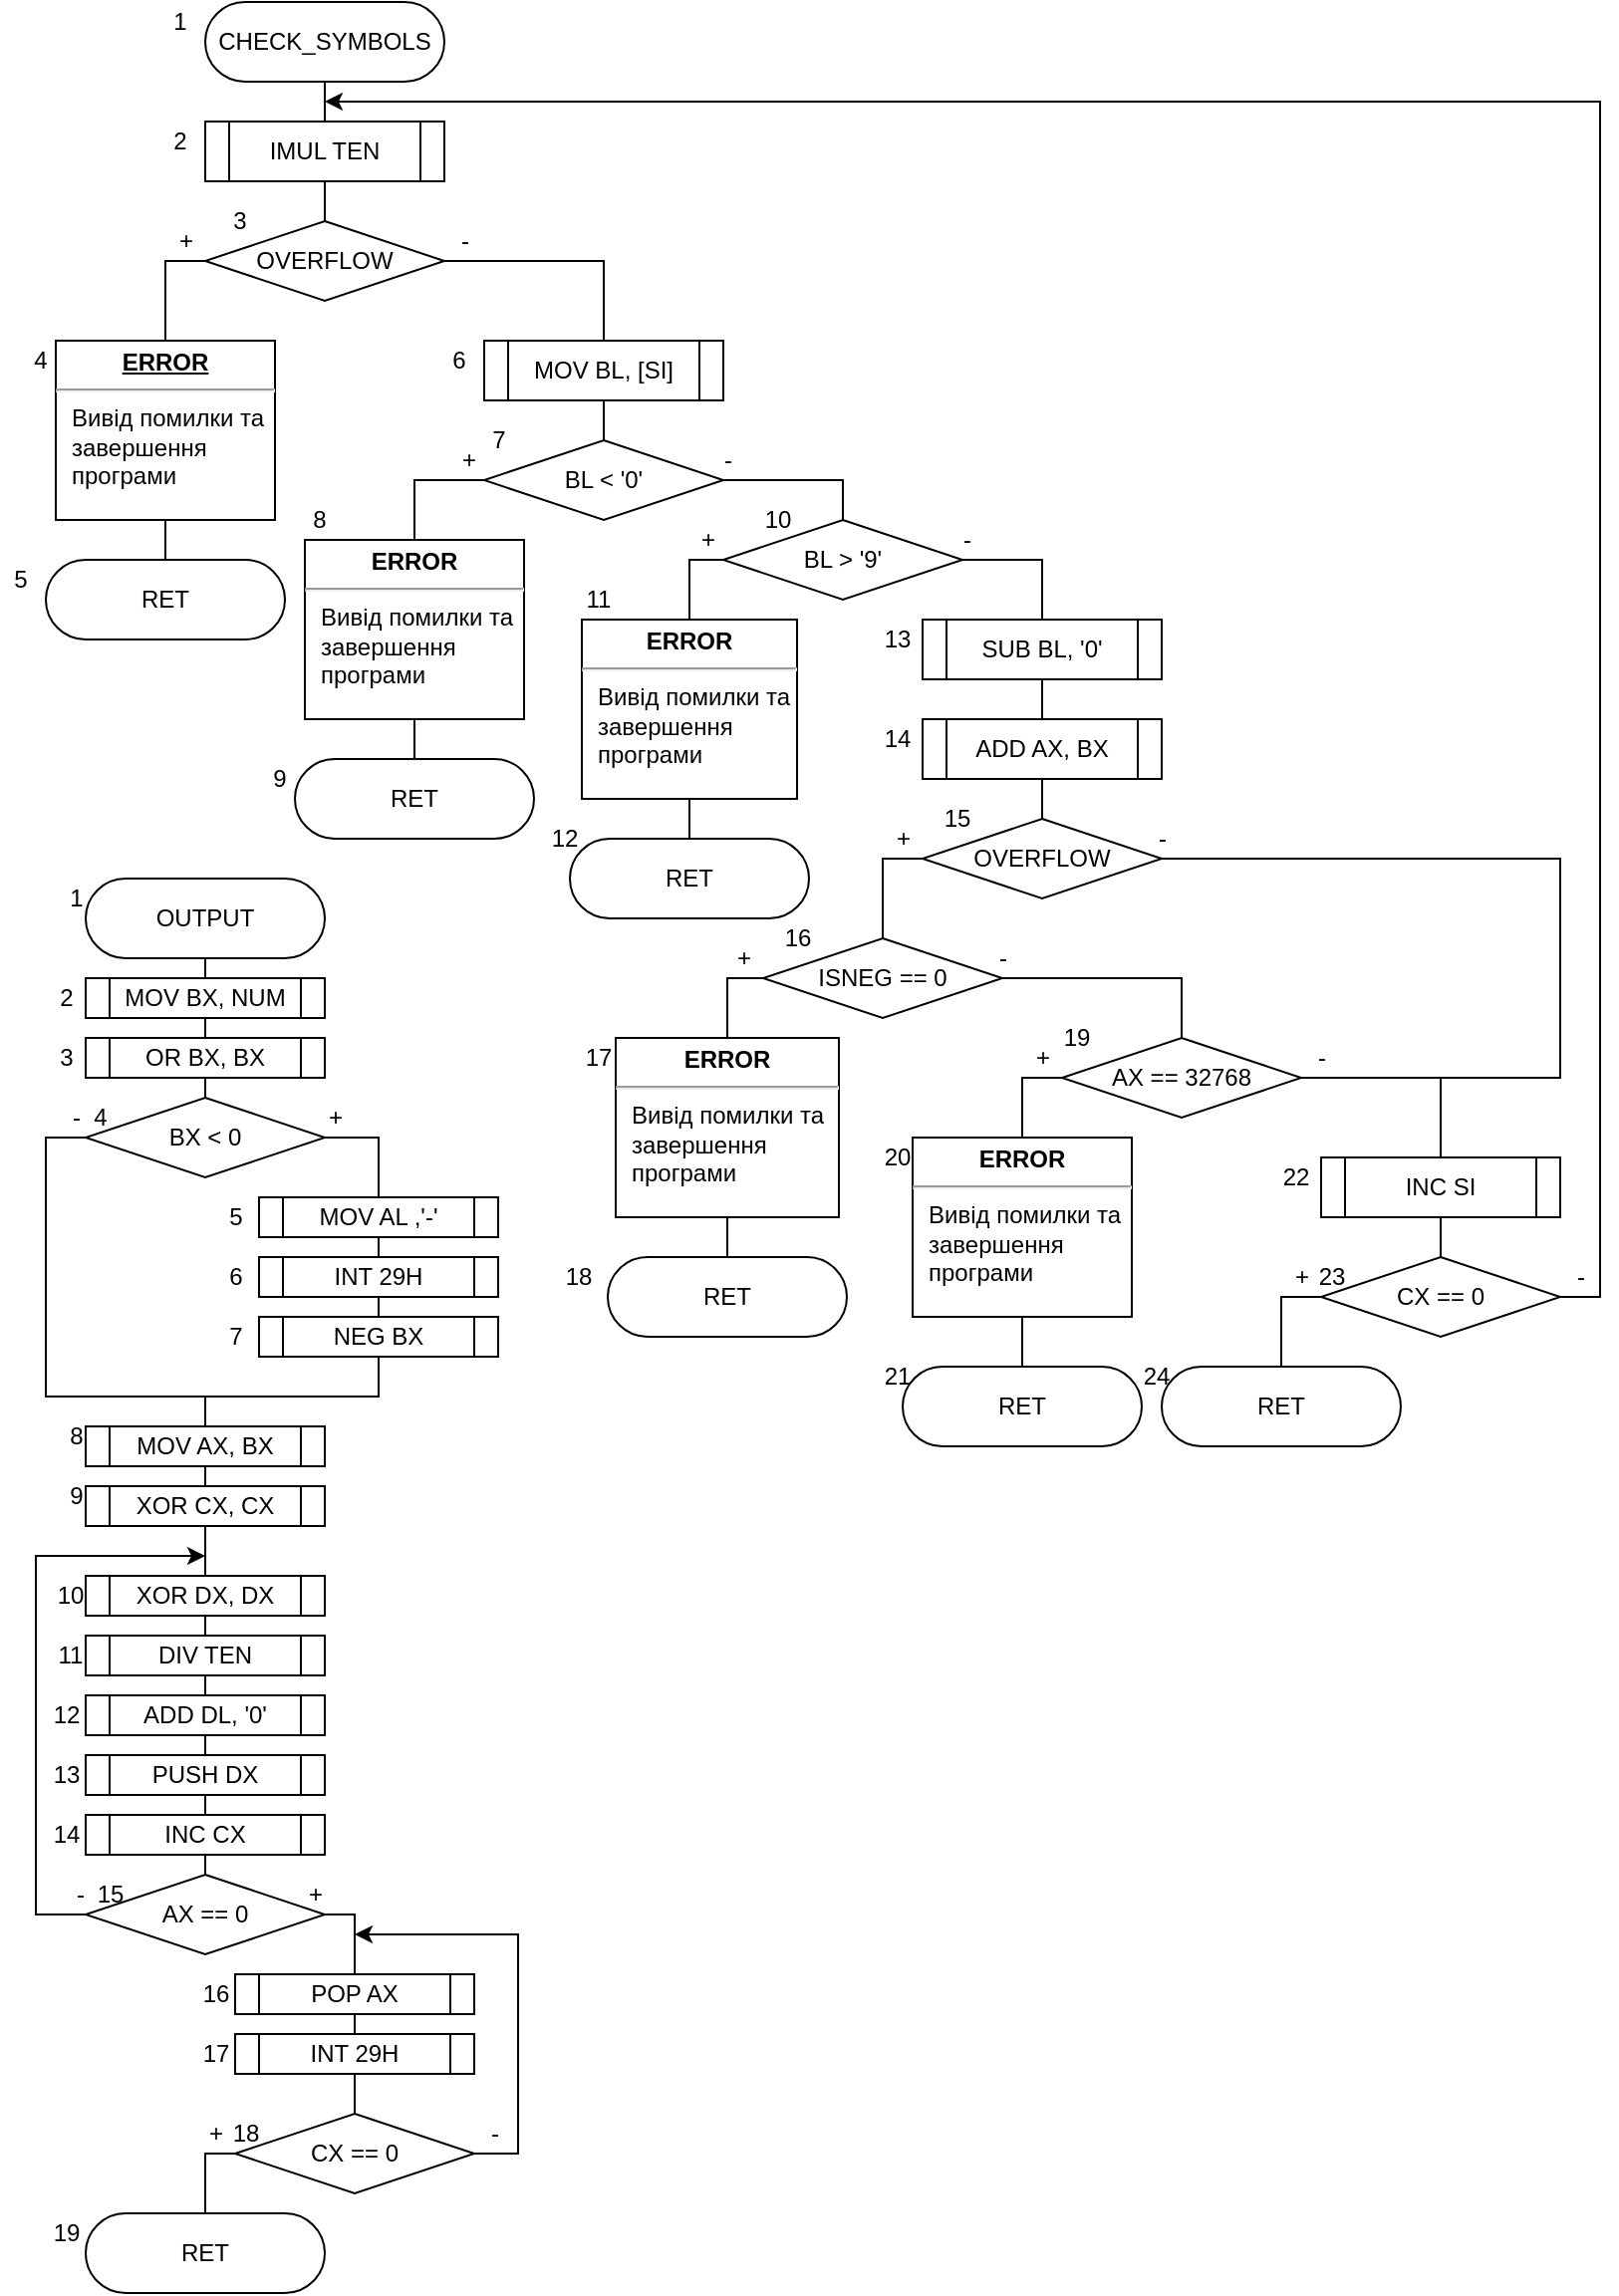 <mxfile version="16.1.2" type="device"><diagram id="68heUi0z1V77YzQn_o56" name="Страница 1"><mxGraphModel dx="1483" dy="927" grid="1" gridSize="10" guides="1" tooltips="1" connect="1" arrows="1" fold="1" page="1" pageScale="1" pageWidth="827" pageHeight="1169" math="0" shadow="0"><root><mxCell id="0"/><mxCell id="1" parent="0"/><mxCell id="bSEj1anS9FOuN95uO_6M-1" style="edgeStyle=orthogonalEdgeStyle;rounded=0;orthogonalLoop=1;jettySize=auto;html=1;entryX=0.5;entryY=0;entryDx=0;entryDy=0;endArrow=none;endFill=0;" edge="1" parent="1" source="bSEj1anS9FOuN95uO_6M-2" target="bSEj1anS9FOuN95uO_6M-5"><mxGeometry relative="1" as="geometry"/></mxCell><mxCell id="bSEj1anS9FOuN95uO_6M-2" value="CHECK_SYMBOLS" style="rounded=1;whiteSpace=wrap;html=1;arcSize=50;" vertex="1" parent="1"><mxGeometry x="115" y="10" width="120" height="40" as="geometry"/></mxCell><mxCell id="bSEj1anS9FOuN95uO_6M-3" value="RET" style="rounded=1;whiteSpace=wrap;html=1;arcSize=50;" vertex="1" parent="1"><mxGeometry x="35" y="290" width="120" height="40" as="geometry"/></mxCell><mxCell id="bSEj1anS9FOuN95uO_6M-4" style="edgeStyle=orthogonalEdgeStyle;rounded=0;orthogonalLoop=1;jettySize=auto;html=1;exitX=0.5;exitY=1;exitDx=0;exitDy=0;entryX=0.5;entryY=0;entryDx=0;entryDy=0;endArrow=none;endFill=0;" edge="1" parent="1" source="bSEj1anS9FOuN95uO_6M-5" target="bSEj1anS9FOuN95uO_6M-9"><mxGeometry relative="1" as="geometry"/></mxCell><mxCell id="bSEj1anS9FOuN95uO_6M-5" value="IMUL TEN" style="shape=process;whiteSpace=wrap;html=1;backgroundOutline=1;" vertex="1" parent="1"><mxGeometry x="115" y="70" width="120" height="30" as="geometry"/></mxCell><mxCell id="bSEj1anS9FOuN95uO_6M-6" style="edgeStyle=orthogonalEdgeStyle;rounded=0;orthogonalLoop=1;jettySize=auto;html=1;exitX=0.5;exitY=1;exitDx=0;exitDy=0;entryX=0.5;entryY=0;entryDx=0;entryDy=0;endArrow=none;endFill=0;" edge="1" parent="1" source="bSEj1anS9FOuN95uO_6M-7" target="bSEj1anS9FOuN95uO_6M-16"><mxGeometry relative="1" as="geometry"/></mxCell><mxCell id="bSEj1anS9FOuN95uO_6M-7" value="MOV BL, [SI]" style="shape=process;whiteSpace=wrap;html=1;backgroundOutline=1;" vertex="1" parent="1"><mxGeometry x="255" y="180" width="120" height="30" as="geometry"/></mxCell><mxCell id="bSEj1anS9FOuN95uO_6M-8" style="edgeStyle=orthogonalEdgeStyle;rounded=0;orthogonalLoop=1;jettySize=auto;html=1;exitX=1;exitY=0.5;exitDx=0;exitDy=0;entryX=0.5;entryY=0;entryDx=0;entryDy=0;endArrow=none;endFill=0;" edge="1" parent="1" source="bSEj1anS9FOuN95uO_6M-9" target="bSEj1anS9FOuN95uO_6M-7"><mxGeometry relative="1" as="geometry"/></mxCell><mxCell id="bSEj1anS9FOuN95uO_6M-9" value="OVERFLOW" style="rhombus;whiteSpace=wrap;html=1;" vertex="1" parent="1"><mxGeometry x="115" y="120" width="120" height="40" as="geometry"/></mxCell><mxCell id="bSEj1anS9FOuN95uO_6M-10" style="edgeStyle=orthogonalEdgeStyle;rounded=0;orthogonalLoop=1;jettySize=auto;html=1;exitX=0.5;exitY=1;exitDx=0;exitDy=0;entryX=0.5;entryY=0;entryDx=0;entryDy=0;endArrow=none;endFill=0;" edge="1" parent="1" source="bSEj1anS9FOuN95uO_6M-14" target="bSEj1anS9FOuN95uO_6M-3"><mxGeometry relative="1" as="geometry"/></mxCell><mxCell id="bSEj1anS9FOuN95uO_6M-11" value="-" style="text;html=1;align=center;verticalAlign=middle;resizable=0;points=[];autosize=1;strokeColor=none;fillColor=none;" vertex="1" parent="1"><mxGeometry x="235" y="120" width="20" height="20" as="geometry"/></mxCell><mxCell id="bSEj1anS9FOuN95uO_6M-12" value="+" style="text;html=1;align=center;verticalAlign=middle;resizable=0;points=[];autosize=1;strokeColor=none;fillColor=none;" vertex="1" parent="1"><mxGeometry x="95" y="120" width="20" height="20" as="geometry"/></mxCell><mxCell id="bSEj1anS9FOuN95uO_6M-13" style="edgeStyle=orthogonalEdgeStyle;rounded=0;orthogonalLoop=1;jettySize=auto;html=1;exitX=0.5;exitY=0;exitDx=0;exitDy=0;entryX=0;entryY=0.5;entryDx=0;entryDy=0;endArrow=none;endFill=0;" edge="1" parent="1" source="bSEj1anS9FOuN95uO_6M-14" target="bSEj1anS9FOuN95uO_6M-9"><mxGeometry relative="1" as="geometry"/></mxCell><mxCell id="bSEj1anS9FOuN95uO_6M-14" value="&lt;p style=&quot;margin: 0px ; margin-top: 4px ; text-align: center ; text-decoration: underline&quot;&gt;&lt;b&gt;ERROR&lt;/b&gt;&lt;/p&gt;&lt;hr&gt;&lt;p style=&quot;margin: 0px ; margin-left: 8px&quot;&gt;Вивід помилки&lt;span&gt;&amp;nbsp;та&amp;nbsp;&lt;/span&gt;&lt;/p&gt;&lt;p style=&quot;margin: 0px ; margin-left: 8px&quot;&gt;завершення&amp;nbsp;&lt;/p&gt;&lt;p style=&quot;margin: 0px ; margin-left: 8px&quot;&gt;програми&lt;/p&gt;" style="verticalAlign=top;align=left;overflow=fill;fontSize=12;fontFamily=Helvetica;html=1;" vertex="1" parent="1"><mxGeometry x="40" y="180" width="110" height="90" as="geometry"/></mxCell><mxCell id="bSEj1anS9FOuN95uO_6M-15" style="edgeStyle=orthogonalEdgeStyle;rounded=0;orthogonalLoop=1;jettySize=auto;html=1;exitX=0;exitY=0.5;exitDx=0;exitDy=0;entryX=0.5;entryY=0;entryDx=0;entryDy=0;endArrow=none;endFill=0;" edge="1" parent="1" source="bSEj1anS9FOuN95uO_6M-16" target="bSEj1anS9FOuN95uO_6M-19"><mxGeometry relative="1" as="geometry"/></mxCell><mxCell id="bSEj1anS9FOuN95uO_6M-16" value="BL &amp;lt; '0'" style="rhombus;whiteSpace=wrap;html=1;" vertex="1" parent="1"><mxGeometry x="255" y="230" width="120" height="40" as="geometry"/></mxCell><mxCell id="bSEj1anS9FOuN95uO_6M-17" style="edgeStyle=orthogonalEdgeStyle;rounded=0;orthogonalLoop=1;jettySize=auto;html=1;exitX=0.5;exitY=0;exitDx=0;exitDy=0;entryX=0.5;entryY=1;entryDx=0;entryDy=0;endArrow=none;endFill=0;" edge="1" parent="1" source="bSEj1anS9FOuN95uO_6M-18" target="bSEj1anS9FOuN95uO_6M-19"><mxGeometry relative="1" as="geometry"/></mxCell><mxCell id="bSEj1anS9FOuN95uO_6M-18" value="RET" style="rounded=1;whiteSpace=wrap;html=1;arcSize=50;" vertex="1" parent="1"><mxGeometry x="160" y="390" width="120" height="40" as="geometry"/></mxCell><mxCell id="bSEj1anS9FOuN95uO_6M-19" value="&lt;p style=&quot;margin: 4px 0px 0px ; text-align: center&quot;&gt;&lt;b&gt;ERROR&lt;/b&gt;&lt;/p&gt;&lt;hr&gt;&lt;p style=&quot;margin: 0px 0px 0px 8px&quot;&gt;Вивід помилки&amp;nbsp;та&amp;nbsp;&lt;/p&gt;&lt;p style=&quot;margin: 0px 0px 0px 8px&quot;&gt;завершення&amp;nbsp;&lt;/p&gt;&lt;p style=&quot;margin: 0px 0px 0px 8px&quot;&gt;програми&lt;/p&gt;" style="verticalAlign=top;align=left;overflow=fill;fontSize=12;fontFamily=Helvetica;html=1;" vertex="1" parent="1"><mxGeometry x="165" y="280" width="110" height="90" as="geometry"/></mxCell><mxCell id="bSEj1anS9FOuN95uO_6M-20" value="+" style="text;html=1;align=center;verticalAlign=middle;resizable=0;points=[];autosize=1;strokeColor=none;fillColor=none;" vertex="1" parent="1"><mxGeometry x="237" y="230" width="20" height="20" as="geometry"/></mxCell><mxCell id="bSEj1anS9FOuN95uO_6M-21" style="edgeStyle=orthogonalEdgeStyle;rounded=0;orthogonalLoop=1;jettySize=auto;html=1;exitX=0.5;exitY=0;exitDx=0;exitDy=0;entryX=1;entryY=0.5;entryDx=0;entryDy=0;endArrow=none;endFill=0;" edge="1" parent="1" source="bSEj1anS9FOuN95uO_6M-24" target="bSEj1anS9FOuN95uO_6M-16"><mxGeometry relative="1" as="geometry"><Array as="points"><mxPoint x="435" y="250"/></Array></mxGeometry></mxCell><mxCell id="bSEj1anS9FOuN95uO_6M-22" style="edgeStyle=orthogonalEdgeStyle;rounded=0;orthogonalLoop=1;jettySize=auto;html=1;exitX=0;exitY=0.5;exitDx=0;exitDy=0;entryX=0.5;entryY=0;entryDx=0;entryDy=0;endArrow=none;endFill=0;" edge="1" parent="1" source="bSEj1anS9FOuN95uO_6M-24" target="bSEj1anS9FOuN95uO_6M-26"><mxGeometry relative="1" as="geometry"/></mxCell><mxCell id="bSEj1anS9FOuN95uO_6M-23" style="edgeStyle=orthogonalEdgeStyle;rounded=0;orthogonalLoop=1;jettySize=auto;html=1;exitX=1;exitY=0.5;exitDx=0;exitDy=0;entryX=0.5;entryY=0;entryDx=0;entryDy=0;endArrow=none;endFill=0;" edge="1" parent="1" source="bSEj1anS9FOuN95uO_6M-24" target="bSEj1anS9FOuN95uO_6M-31"><mxGeometry relative="1" as="geometry"/></mxCell><mxCell id="bSEj1anS9FOuN95uO_6M-24" value="BL &amp;gt; '9'" style="rhombus;whiteSpace=wrap;html=1;" vertex="1" parent="1"><mxGeometry x="375" y="270" width="120" height="40" as="geometry"/></mxCell><mxCell id="bSEj1anS9FOuN95uO_6M-25" style="edgeStyle=orthogonalEdgeStyle;rounded=0;orthogonalLoop=1;jettySize=auto;html=1;exitX=0.5;exitY=1;exitDx=0;exitDy=0;entryX=0.5;entryY=0;entryDx=0;entryDy=0;endArrow=none;endFill=0;" edge="1" parent="1" source="bSEj1anS9FOuN95uO_6M-26" target="bSEj1anS9FOuN95uO_6M-27"><mxGeometry relative="1" as="geometry"/></mxCell><mxCell id="bSEj1anS9FOuN95uO_6M-26" value="&lt;p style=&quot;margin: 4px 0px 0px ; text-align: center&quot;&gt;&lt;b&gt;ERROR&lt;/b&gt;&lt;/p&gt;&lt;hr&gt;&lt;p style=&quot;margin: 0px 0px 0px 8px&quot;&gt;Вивід помилки&amp;nbsp;та&amp;nbsp;&lt;/p&gt;&lt;p style=&quot;margin: 0px 0px 0px 8px&quot;&gt;завершення&amp;nbsp;&lt;/p&gt;&lt;p style=&quot;margin: 0px 0px 0px 8px&quot;&gt;програми&lt;/p&gt;" style="verticalAlign=top;align=left;overflow=fill;fontSize=12;fontFamily=Helvetica;html=1;" vertex="1" parent="1"><mxGeometry x="304" y="320" width="108" height="90" as="geometry"/></mxCell><mxCell id="bSEj1anS9FOuN95uO_6M-27" value="RET" style="rounded=1;whiteSpace=wrap;html=1;arcSize=50;" vertex="1" parent="1"><mxGeometry x="298" y="430" width="120" height="40" as="geometry"/></mxCell><mxCell id="bSEj1anS9FOuN95uO_6M-28" value="-" style="text;html=1;align=center;verticalAlign=middle;resizable=0;points=[];autosize=1;strokeColor=none;fillColor=none;" vertex="1" parent="1"><mxGeometry x="367" y="230" width="20" height="20" as="geometry"/></mxCell><mxCell id="bSEj1anS9FOuN95uO_6M-29" value="+" style="text;html=1;align=center;verticalAlign=middle;resizable=0;points=[];autosize=1;strokeColor=none;fillColor=none;" vertex="1" parent="1"><mxGeometry x="357" y="270" width="20" height="20" as="geometry"/></mxCell><mxCell id="bSEj1anS9FOuN95uO_6M-30" style="edgeStyle=orthogonalEdgeStyle;rounded=0;orthogonalLoop=1;jettySize=auto;html=1;exitX=0.5;exitY=1;exitDx=0;exitDy=0;entryX=0.5;entryY=0;entryDx=0;entryDy=0;endArrow=none;endFill=0;" edge="1" parent="1" source="bSEj1anS9FOuN95uO_6M-31" target="bSEj1anS9FOuN95uO_6M-34"><mxGeometry relative="1" as="geometry"/></mxCell><mxCell id="bSEj1anS9FOuN95uO_6M-31" value="SUB BL, '0'" style="shape=process;whiteSpace=wrap;html=1;backgroundOutline=1;" vertex="1" parent="1"><mxGeometry x="475" y="320" width="120" height="30" as="geometry"/></mxCell><mxCell id="bSEj1anS9FOuN95uO_6M-32" value="-" style="text;html=1;align=center;verticalAlign=middle;resizable=0;points=[];autosize=1;strokeColor=none;fillColor=none;" vertex="1" parent="1"><mxGeometry x="487" y="270" width="20" height="20" as="geometry"/></mxCell><mxCell id="bSEj1anS9FOuN95uO_6M-33" style="edgeStyle=orthogonalEdgeStyle;rounded=0;orthogonalLoop=1;jettySize=auto;html=1;exitX=0.5;exitY=1;exitDx=0;exitDy=0;entryX=0.5;entryY=0;entryDx=0;entryDy=0;endArrow=none;endFill=0;" edge="1" parent="1" source="bSEj1anS9FOuN95uO_6M-34" target="bSEj1anS9FOuN95uO_6M-37"><mxGeometry relative="1" as="geometry"/></mxCell><mxCell id="bSEj1anS9FOuN95uO_6M-34" value="ADD AX, BX" style="shape=process;whiteSpace=wrap;html=1;backgroundOutline=1;" vertex="1" parent="1"><mxGeometry x="475" y="370" width="120" height="30" as="geometry"/></mxCell><mxCell id="bSEj1anS9FOuN95uO_6M-35" style="edgeStyle=orthogonalEdgeStyle;rounded=0;orthogonalLoop=1;jettySize=auto;html=1;exitX=0;exitY=0.5;exitDx=0;exitDy=0;entryX=0.5;entryY=0;entryDx=0;entryDy=0;endArrow=none;endFill=0;" edge="1" parent="1" source="bSEj1anS9FOuN95uO_6M-37" target="bSEj1anS9FOuN95uO_6M-40"><mxGeometry relative="1" as="geometry"/></mxCell><mxCell id="bSEj1anS9FOuN95uO_6M-36" style="edgeStyle=orthogonalEdgeStyle;rounded=0;orthogonalLoop=1;jettySize=auto;html=1;exitX=1;exitY=0.5;exitDx=0;exitDy=0;entryX=1;entryY=0.5;entryDx=0;entryDy=0;endArrow=none;endFill=0;" edge="1" parent="1" source="bSEj1anS9FOuN95uO_6M-37" target="bSEj1anS9FOuN95uO_6M-47"><mxGeometry relative="1" as="geometry"><Array as="points"><mxPoint x="795" y="440"/><mxPoint x="795" y="550"/></Array></mxGeometry></mxCell><mxCell id="bSEj1anS9FOuN95uO_6M-37" value="OVERFLOW" style="rhombus;whiteSpace=wrap;html=1;" vertex="1" parent="1"><mxGeometry x="475" y="420" width="120" height="40" as="geometry"/></mxCell><mxCell id="bSEj1anS9FOuN95uO_6M-38" style="edgeStyle=orthogonalEdgeStyle;rounded=0;orthogonalLoop=1;jettySize=auto;html=1;exitX=0;exitY=0.5;exitDx=0;exitDy=0;entryX=0.5;entryY=0;entryDx=0;entryDy=0;endArrow=none;endFill=0;" edge="1" parent="1" source="bSEj1anS9FOuN95uO_6M-40" target="bSEj1anS9FOuN95uO_6M-43"><mxGeometry relative="1" as="geometry"/></mxCell><mxCell id="bSEj1anS9FOuN95uO_6M-39" style="edgeStyle=orthogonalEdgeStyle;rounded=0;orthogonalLoop=1;jettySize=auto;html=1;exitX=1;exitY=0.5;exitDx=0;exitDy=0;entryX=0.5;entryY=0;entryDx=0;entryDy=0;endArrow=none;endFill=0;" edge="1" parent="1" source="bSEj1anS9FOuN95uO_6M-40" target="bSEj1anS9FOuN95uO_6M-47"><mxGeometry relative="1" as="geometry"/></mxCell><mxCell id="bSEj1anS9FOuN95uO_6M-40" value="ISNEG == 0" style="rhombus;whiteSpace=wrap;html=1;" vertex="1" parent="1"><mxGeometry x="395" y="480" width="120" height="40" as="geometry"/></mxCell><mxCell id="bSEj1anS9FOuN95uO_6M-41" style="edgeStyle=orthogonalEdgeStyle;rounded=0;orthogonalLoop=1;jettySize=auto;html=1;exitX=0.5;exitY=0;exitDx=0;exitDy=0;entryX=0.5;entryY=1;entryDx=0;entryDy=0;endArrow=none;endFill=0;" edge="1" parent="1" source="bSEj1anS9FOuN95uO_6M-42" target="bSEj1anS9FOuN95uO_6M-43"><mxGeometry relative="1" as="geometry"/></mxCell><mxCell id="bSEj1anS9FOuN95uO_6M-42" value="RET" style="rounded=1;whiteSpace=wrap;html=1;arcSize=50;" vertex="1" parent="1"><mxGeometry x="317" y="640" width="120" height="40" as="geometry"/></mxCell><mxCell id="bSEj1anS9FOuN95uO_6M-43" value="&lt;p style=&quot;margin: 4px 0px 0px ; text-align: center&quot;&gt;&lt;b&gt;ERROR&lt;/b&gt;&lt;/p&gt;&lt;hr&gt;&lt;p style=&quot;margin: 0px 0px 0px 8px&quot;&gt;Вивід помилки&amp;nbsp;та&amp;nbsp;&lt;/p&gt;&lt;p style=&quot;margin: 0px 0px 0px 8px&quot;&gt;завершення&amp;nbsp;&lt;/p&gt;&lt;p style=&quot;margin: 0px 0px 0px 8px&quot;&gt;програми&lt;/p&gt;" style="verticalAlign=top;align=left;overflow=fill;fontSize=12;fontFamily=Helvetica;html=1;" vertex="1" parent="1"><mxGeometry x="321" y="530" width="112" height="90" as="geometry"/></mxCell><mxCell id="bSEj1anS9FOuN95uO_6M-44" value="+" style="text;html=1;align=center;verticalAlign=middle;resizable=0;points=[];autosize=1;strokeColor=none;fillColor=none;" vertex="1" parent="1"><mxGeometry x="375" y="480" width="20" height="20" as="geometry"/></mxCell><mxCell id="bSEj1anS9FOuN95uO_6M-45" value="+" style="text;html=1;align=center;verticalAlign=middle;resizable=0;points=[];autosize=1;strokeColor=none;fillColor=none;" vertex="1" parent="1"><mxGeometry x="455" y="420" width="20" height="20" as="geometry"/></mxCell><mxCell id="bSEj1anS9FOuN95uO_6M-46" style="edgeStyle=orthogonalEdgeStyle;rounded=0;orthogonalLoop=1;jettySize=auto;html=1;exitX=0;exitY=0.5;exitDx=0;exitDy=0;entryX=0.5;entryY=0;entryDx=0;entryDy=0;endArrow=none;endFill=0;" edge="1" parent="1" source="bSEj1anS9FOuN95uO_6M-47" target="bSEj1anS9FOuN95uO_6M-51"><mxGeometry relative="1" as="geometry"/></mxCell><mxCell id="bSEj1anS9FOuN95uO_6M-47" value="AX == 32768" style="rhombus;whiteSpace=wrap;html=1;" vertex="1" parent="1"><mxGeometry x="545" y="530" width="120" height="40" as="geometry"/></mxCell><mxCell id="bSEj1anS9FOuN95uO_6M-48" value="-" style="text;html=1;align=center;verticalAlign=middle;resizable=0;points=[];autosize=1;strokeColor=none;fillColor=none;" vertex="1" parent="1"><mxGeometry x="505" y="480" width="20" height="20" as="geometry"/></mxCell><mxCell id="bSEj1anS9FOuN95uO_6M-49" value="RET" style="rounded=1;whiteSpace=wrap;html=1;arcSize=50;" vertex="1" parent="1"><mxGeometry x="465" y="695" width="120" height="40" as="geometry"/></mxCell><mxCell id="bSEj1anS9FOuN95uO_6M-50" style="edgeStyle=orthogonalEdgeStyle;rounded=0;orthogonalLoop=1;jettySize=auto;html=1;exitX=0.5;exitY=1;exitDx=0;exitDy=0;entryX=0.5;entryY=0;entryDx=0;entryDy=0;endArrow=none;endFill=0;" edge="1" parent="1" source="bSEj1anS9FOuN95uO_6M-51" target="bSEj1anS9FOuN95uO_6M-49"><mxGeometry relative="1" as="geometry"/></mxCell><mxCell id="bSEj1anS9FOuN95uO_6M-51" value="&lt;p style=&quot;margin: 4px 0px 0px ; text-align: center&quot;&gt;&lt;b&gt;ERROR&lt;/b&gt;&lt;/p&gt;&lt;hr&gt;&lt;p style=&quot;margin: 0px 0px 0px 8px&quot;&gt;Вивід помилки&amp;nbsp;та&amp;nbsp;&lt;/p&gt;&lt;p style=&quot;margin: 0px 0px 0px 8px&quot;&gt;завершення&amp;nbsp;&lt;/p&gt;&lt;p style=&quot;margin: 0px 0px 0px 8px&quot;&gt;програми&lt;/p&gt;" style="verticalAlign=top;align=left;overflow=fill;fontSize=12;fontFamily=Helvetica;html=1;" vertex="1" parent="1"><mxGeometry x="470" y="580" width="110" height="90" as="geometry"/></mxCell><mxCell id="bSEj1anS9FOuN95uO_6M-52" style="edgeStyle=orthogonalEdgeStyle;rounded=0;orthogonalLoop=1;jettySize=auto;html=1;exitX=0.5;exitY=0;exitDx=0;exitDy=0;endArrow=none;endFill=0;" edge="1" parent="1" source="bSEj1anS9FOuN95uO_6M-54"><mxGeometry relative="1" as="geometry"><mxPoint x="735" y="550" as="targetPoint"/></mxGeometry></mxCell><mxCell id="bSEj1anS9FOuN95uO_6M-53" style="edgeStyle=orthogonalEdgeStyle;rounded=0;orthogonalLoop=1;jettySize=auto;html=1;exitX=0.5;exitY=1;exitDx=0;exitDy=0;entryX=0.5;entryY=0;entryDx=0;entryDy=0;endArrow=none;endFill=0;" edge="1" parent="1" source="bSEj1anS9FOuN95uO_6M-54" target="bSEj1anS9FOuN95uO_6M-57"><mxGeometry relative="1" as="geometry"/></mxCell><mxCell id="bSEj1anS9FOuN95uO_6M-54" value="INC SI" style="shape=process;whiteSpace=wrap;html=1;backgroundOutline=1;" vertex="1" parent="1"><mxGeometry x="675" y="590" width="120" height="30" as="geometry"/></mxCell><mxCell id="bSEj1anS9FOuN95uO_6M-55" style="edgeStyle=orthogonalEdgeStyle;rounded=0;orthogonalLoop=1;jettySize=auto;html=1;exitX=1;exitY=0.5;exitDx=0;exitDy=0;endArrow=classic;endFill=1;" edge="1" parent="1" source="bSEj1anS9FOuN95uO_6M-57"><mxGeometry relative="1" as="geometry"><mxPoint x="175" y="60" as="targetPoint"/><Array as="points"><mxPoint x="815" y="660"/><mxPoint x="815" y="60"/></Array></mxGeometry></mxCell><mxCell id="bSEj1anS9FOuN95uO_6M-56" style="edgeStyle=orthogonalEdgeStyle;rounded=0;orthogonalLoop=1;jettySize=auto;html=1;exitX=0;exitY=0.5;exitDx=0;exitDy=0;entryX=0.5;entryY=0;entryDx=0;entryDy=0;endArrow=none;endFill=0;" edge="1" parent="1" source="bSEj1anS9FOuN95uO_6M-57" target="bSEj1anS9FOuN95uO_6M-62"><mxGeometry relative="1" as="geometry"/></mxCell><mxCell id="bSEj1anS9FOuN95uO_6M-57" value="CX == 0" style="rhombus;whiteSpace=wrap;html=1;" vertex="1" parent="1"><mxGeometry x="675" y="640" width="120" height="40" as="geometry"/></mxCell><mxCell id="bSEj1anS9FOuN95uO_6M-58" value="+" style="text;html=1;align=center;verticalAlign=middle;resizable=0;points=[];autosize=1;strokeColor=none;fillColor=none;" vertex="1" parent="1"><mxGeometry x="525" y="530" width="20" height="20" as="geometry"/></mxCell><mxCell id="bSEj1anS9FOuN95uO_6M-59" value="-" style="text;html=1;align=center;verticalAlign=middle;resizable=0;points=[];autosize=1;strokeColor=none;fillColor=none;" vertex="1" parent="1"><mxGeometry x="585" y="420" width="20" height="20" as="geometry"/></mxCell><mxCell id="bSEj1anS9FOuN95uO_6M-60" value="-" style="text;html=1;align=center;verticalAlign=middle;resizable=0;points=[];autosize=1;strokeColor=none;fillColor=none;" vertex="1" parent="1"><mxGeometry x="665" y="530" width="20" height="20" as="geometry"/></mxCell><mxCell id="bSEj1anS9FOuN95uO_6M-61" value="-" style="text;html=1;align=center;verticalAlign=middle;resizable=0;points=[];autosize=1;strokeColor=none;fillColor=none;" vertex="1" parent="1"><mxGeometry x="795" y="640" width="20" height="20" as="geometry"/></mxCell><mxCell id="bSEj1anS9FOuN95uO_6M-62" value="RET" style="rounded=1;whiteSpace=wrap;html=1;arcSize=50;" vertex="1" parent="1"><mxGeometry x="595" y="695" width="120" height="40" as="geometry"/></mxCell><mxCell id="bSEj1anS9FOuN95uO_6M-63" value="+" style="text;html=1;align=center;verticalAlign=middle;resizable=0;points=[];autosize=1;strokeColor=none;fillColor=none;" vertex="1" parent="1"><mxGeometry x="655" y="640" width="20" height="20" as="geometry"/></mxCell><mxCell id="bSEj1anS9FOuN95uO_6M-64" value="1" style="text;html=1;align=center;verticalAlign=middle;resizable=0;points=[];autosize=1;strokeColor=none;fillColor=none;" vertex="1" parent="1"><mxGeometry x="92" y="10" width="20" height="20" as="geometry"/></mxCell><mxCell id="bSEj1anS9FOuN95uO_6M-65" value="2" style="text;html=1;align=center;verticalAlign=middle;resizable=0;points=[];autosize=1;strokeColor=none;fillColor=none;" vertex="1" parent="1"><mxGeometry x="92" y="70" width="20" height="20" as="geometry"/></mxCell><mxCell id="bSEj1anS9FOuN95uO_6M-66" value="3" style="text;html=1;align=center;verticalAlign=middle;resizable=0;points=[];autosize=1;strokeColor=none;fillColor=none;" vertex="1" parent="1"><mxGeometry x="122" y="110" width="20" height="20" as="geometry"/></mxCell><mxCell id="bSEj1anS9FOuN95uO_6M-67" value="4" style="text;html=1;align=center;verticalAlign=middle;resizable=0;points=[];autosize=1;strokeColor=none;fillColor=none;" vertex="1" parent="1"><mxGeometry x="22" y="180" width="20" height="20" as="geometry"/></mxCell><mxCell id="bSEj1anS9FOuN95uO_6M-68" value="5" style="text;html=1;align=center;verticalAlign=middle;resizable=0;points=[];autosize=1;strokeColor=none;fillColor=none;" vertex="1" parent="1"><mxGeometry x="12" y="290" width="20" height="20" as="geometry"/></mxCell><mxCell id="bSEj1anS9FOuN95uO_6M-69" value="6" style="text;html=1;align=center;verticalAlign=middle;resizable=0;points=[];autosize=1;strokeColor=none;fillColor=none;" vertex="1" parent="1"><mxGeometry x="232" y="180" width="20" height="20" as="geometry"/></mxCell><mxCell id="bSEj1anS9FOuN95uO_6M-70" value="7" style="text;html=1;align=center;verticalAlign=middle;resizable=0;points=[];autosize=1;strokeColor=none;fillColor=none;" vertex="1" parent="1"><mxGeometry x="252" y="220" width="20" height="20" as="geometry"/></mxCell><mxCell id="bSEj1anS9FOuN95uO_6M-71" value="8" style="text;html=1;align=center;verticalAlign=middle;resizable=0;points=[];autosize=1;strokeColor=none;fillColor=none;" vertex="1" parent="1"><mxGeometry x="162" y="260" width="20" height="20" as="geometry"/></mxCell><mxCell id="bSEj1anS9FOuN95uO_6M-72" value="9" style="text;html=1;align=center;verticalAlign=middle;resizable=0;points=[];autosize=1;strokeColor=none;fillColor=none;" vertex="1" parent="1"><mxGeometry x="142" y="390" width="20" height="20" as="geometry"/></mxCell><mxCell id="bSEj1anS9FOuN95uO_6M-73" value="10" style="text;html=1;align=center;verticalAlign=middle;resizable=0;points=[];autosize=1;strokeColor=none;fillColor=none;" vertex="1" parent="1"><mxGeometry x="387" y="260" width="30" height="20" as="geometry"/></mxCell><mxCell id="bSEj1anS9FOuN95uO_6M-74" value="11" style="text;html=1;align=center;verticalAlign=middle;resizable=0;points=[];autosize=1;strokeColor=none;fillColor=none;" vertex="1" parent="1"><mxGeometry x="297" y="300" width="30" height="20" as="geometry"/></mxCell><mxCell id="bSEj1anS9FOuN95uO_6M-75" value="12" style="text;html=1;align=center;verticalAlign=middle;resizable=0;points=[];autosize=1;strokeColor=none;fillColor=none;" vertex="1" parent="1"><mxGeometry x="280" y="420" width="30" height="20" as="geometry"/></mxCell><mxCell id="bSEj1anS9FOuN95uO_6M-76" value="13" style="text;html=1;align=center;verticalAlign=middle;resizable=0;points=[];autosize=1;strokeColor=none;fillColor=none;" vertex="1" parent="1"><mxGeometry x="447" y="320" width="30" height="20" as="geometry"/></mxCell><mxCell id="bSEj1anS9FOuN95uO_6M-77" value="14" style="text;html=1;align=center;verticalAlign=middle;resizable=0;points=[];autosize=1;strokeColor=none;fillColor=none;" vertex="1" parent="1"><mxGeometry x="447" y="370" width="30" height="20" as="geometry"/></mxCell><mxCell id="bSEj1anS9FOuN95uO_6M-78" value="15" style="text;html=1;align=center;verticalAlign=middle;resizable=0;points=[];autosize=1;strokeColor=none;fillColor=none;" vertex="1" parent="1"><mxGeometry x="477" y="410" width="30" height="20" as="geometry"/></mxCell><mxCell id="bSEj1anS9FOuN95uO_6M-79" value="16" style="text;html=1;align=center;verticalAlign=middle;resizable=0;points=[];autosize=1;strokeColor=none;fillColor=none;" vertex="1" parent="1"><mxGeometry x="397" y="470" width="30" height="20" as="geometry"/></mxCell><mxCell id="bSEj1anS9FOuN95uO_6M-80" value="17" style="text;html=1;align=center;verticalAlign=middle;resizable=0;points=[];autosize=1;strokeColor=none;fillColor=none;" vertex="1" parent="1"><mxGeometry x="297" y="530" width="30" height="20" as="geometry"/></mxCell><mxCell id="bSEj1anS9FOuN95uO_6M-81" value="18" style="text;html=1;align=center;verticalAlign=middle;resizable=0;points=[];autosize=1;strokeColor=none;fillColor=none;" vertex="1" parent="1"><mxGeometry x="287" y="640" width="30" height="20" as="geometry"/></mxCell><mxCell id="bSEj1anS9FOuN95uO_6M-82" value="19" style="text;html=1;align=center;verticalAlign=middle;resizable=0;points=[];autosize=1;strokeColor=none;fillColor=none;" vertex="1" parent="1"><mxGeometry x="537" y="520" width="30" height="20" as="geometry"/></mxCell><mxCell id="bSEj1anS9FOuN95uO_6M-83" value="20" style="text;html=1;align=center;verticalAlign=middle;resizable=0;points=[];autosize=1;strokeColor=none;fillColor=none;" vertex="1" parent="1"><mxGeometry x="447" y="580" width="30" height="20" as="geometry"/></mxCell><mxCell id="bSEj1anS9FOuN95uO_6M-84" value="21" style="text;html=1;align=center;verticalAlign=middle;resizable=0;points=[];autosize=1;strokeColor=none;fillColor=none;" vertex="1" parent="1"><mxGeometry x="447" y="690" width="30" height="20" as="geometry"/></mxCell><mxCell id="bSEj1anS9FOuN95uO_6M-85" value="22" style="text;html=1;align=center;verticalAlign=middle;resizable=0;points=[];autosize=1;strokeColor=none;fillColor=none;" vertex="1" parent="1"><mxGeometry x="647" y="590" width="30" height="20" as="geometry"/></mxCell><mxCell id="bSEj1anS9FOuN95uO_6M-86" value="23" style="text;html=1;align=center;verticalAlign=middle;resizable=0;points=[];autosize=1;strokeColor=none;fillColor=none;" vertex="1" parent="1"><mxGeometry x="665" y="640" width="30" height="20" as="geometry"/></mxCell><mxCell id="bSEj1anS9FOuN95uO_6M-87" value="24" style="text;html=1;align=center;verticalAlign=middle;resizable=0;points=[];autosize=1;strokeColor=none;fillColor=none;" vertex="1" parent="1"><mxGeometry x="577" y="690" width="30" height="20" as="geometry"/></mxCell><mxCell id="bSEj1anS9FOuN95uO_6M-88" style="edgeStyle=orthogonalEdgeStyle;rounded=0;orthogonalLoop=1;jettySize=auto;html=1;exitX=0.5;exitY=1;exitDx=0;exitDy=0;entryX=0.5;entryY=0;entryDx=0;entryDy=0;endArrow=none;endFill=0;" edge="1" parent="1" source="bSEj1anS9FOuN95uO_6M-89" target="bSEj1anS9FOuN95uO_6M-91"><mxGeometry relative="1" as="geometry"/></mxCell><mxCell id="bSEj1anS9FOuN95uO_6M-89" value="OUTPUT" style="rounded=1;whiteSpace=wrap;html=1;arcSize=50;" vertex="1" parent="1"><mxGeometry x="55" y="450" width="120" height="40" as="geometry"/></mxCell><mxCell id="bSEj1anS9FOuN95uO_6M-90" style="edgeStyle=orthogonalEdgeStyle;rounded=0;orthogonalLoop=1;jettySize=auto;html=1;exitX=0.5;exitY=1;exitDx=0;exitDy=0;entryX=0.5;entryY=0;entryDx=0;entryDy=0;endArrow=none;endFill=0;" edge="1" parent="1" source="bSEj1anS9FOuN95uO_6M-91" target="bSEj1anS9FOuN95uO_6M-93"><mxGeometry relative="1" as="geometry"/></mxCell><mxCell id="bSEj1anS9FOuN95uO_6M-91" value="MOV BX, NUM" style="shape=process;whiteSpace=wrap;html=1;backgroundOutline=1;" vertex="1" parent="1"><mxGeometry x="55" y="500" width="120" height="20" as="geometry"/></mxCell><mxCell id="bSEj1anS9FOuN95uO_6M-92" style="edgeStyle=orthogonalEdgeStyle;rounded=0;orthogonalLoop=1;jettySize=auto;html=1;exitX=0.5;exitY=1;exitDx=0;exitDy=0;entryX=0.5;entryY=0;entryDx=0;entryDy=0;endArrow=none;endFill=0;" edge="1" parent="1" source="bSEj1anS9FOuN95uO_6M-93" target="bSEj1anS9FOuN95uO_6M-95"><mxGeometry relative="1" as="geometry"/></mxCell><mxCell id="bSEj1anS9FOuN95uO_6M-93" value="OR BX, BX" style="shape=process;whiteSpace=wrap;html=1;backgroundOutline=1;" vertex="1" parent="1"><mxGeometry x="55" y="530" width="120" height="20" as="geometry"/></mxCell><mxCell id="bSEj1anS9FOuN95uO_6M-94" style="edgeStyle=orthogonalEdgeStyle;rounded=0;orthogonalLoop=1;jettySize=auto;html=1;exitX=1;exitY=0.5;exitDx=0;exitDy=0;endArrow=none;endFill=0;" edge="1" parent="1" source="bSEj1anS9FOuN95uO_6M-95" target="bSEj1anS9FOuN95uO_6M-97"><mxGeometry relative="1" as="geometry"/></mxCell><mxCell id="bSEj1anS9FOuN95uO_6M-95" value="BX &amp;lt; 0" style="rhombus;whiteSpace=wrap;html=1;" vertex="1" parent="1"><mxGeometry x="55" y="560" width="120" height="40" as="geometry"/></mxCell><mxCell id="bSEj1anS9FOuN95uO_6M-96" style="edgeStyle=orthogonalEdgeStyle;rounded=0;orthogonalLoop=1;jettySize=auto;html=1;exitX=0.5;exitY=1;exitDx=0;exitDy=0;entryX=0.5;entryY=0;entryDx=0;entryDy=0;endArrow=none;endFill=0;" edge="1" parent="1" source="bSEj1anS9FOuN95uO_6M-97" target="bSEj1anS9FOuN95uO_6M-99"><mxGeometry relative="1" as="geometry"/></mxCell><mxCell id="bSEj1anS9FOuN95uO_6M-97" value="MOV AL ,'-'" style="shape=process;whiteSpace=wrap;html=1;backgroundOutline=1;" vertex="1" parent="1"><mxGeometry x="142" y="610" width="120" height="20" as="geometry"/></mxCell><mxCell id="bSEj1anS9FOuN95uO_6M-98" style="edgeStyle=orthogonalEdgeStyle;rounded=0;orthogonalLoop=1;jettySize=auto;html=1;exitX=0.5;exitY=1;exitDx=0;exitDy=0;entryX=0.5;entryY=0;entryDx=0;entryDy=0;endArrow=none;endFill=0;" edge="1" parent="1" source="bSEj1anS9FOuN95uO_6M-99" target="bSEj1anS9FOuN95uO_6M-101"><mxGeometry relative="1" as="geometry"/></mxCell><mxCell id="bSEj1anS9FOuN95uO_6M-99" value="INT 29H" style="shape=process;whiteSpace=wrap;html=1;backgroundOutline=1;" vertex="1" parent="1"><mxGeometry x="142" y="640" width="120" height="20" as="geometry"/></mxCell><mxCell id="bSEj1anS9FOuN95uO_6M-100" style="edgeStyle=orthogonalEdgeStyle;rounded=0;orthogonalLoop=1;jettySize=auto;html=1;exitX=0.5;exitY=1;exitDx=0;exitDy=0;entryX=0;entryY=0.5;entryDx=0;entryDy=0;endArrow=none;endFill=0;" edge="1" parent="1" source="bSEj1anS9FOuN95uO_6M-101" target="bSEj1anS9FOuN95uO_6M-95"><mxGeometry relative="1" as="geometry"/></mxCell><mxCell id="bSEj1anS9FOuN95uO_6M-101" value="NEG BX" style="shape=process;whiteSpace=wrap;html=1;backgroundOutline=1;" vertex="1" parent="1"><mxGeometry x="142" y="670" width="120" height="20" as="geometry"/></mxCell><mxCell id="bSEj1anS9FOuN95uO_6M-102" value="+" style="text;html=1;align=center;verticalAlign=middle;resizable=0;points=[];autosize=1;strokeColor=none;fillColor=none;" vertex="1" parent="1"><mxGeometry x="170" y="560" width="20" height="20" as="geometry"/></mxCell><mxCell id="bSEj1anS9FOuN95uO_6M-103" value="-" style="text;html=1;align=center;verticalAlign=middle;resizable=0;points=[];autosize=1;strokeColor=none;fillColor=none;" vertex="1" parent="1"><mxGeometry x="40" y="560" width="20" height="20" as="geometry"/></mxCell><mxCell id="bSEj1anS9FOuN95uO_6M-104" style="edgeStyle=orthogonalEdgeStyle;rounded=0;orthogonalLoop=1;jettySize=auto;html=1;exitX=0.5;exitY=0;exitDx=0;exitDy=0;endArrow=none;endFill=0;" edge="1" parent="1" source="bSEj1anS9FOuN95uO_6M-106"><mxGeometry relative="1" as="geometry"><mxPoint x="115" y="710" as="targetPoint"/></mxGeometry></mxCell><mxCell id="bSEj1anS9FOuN95uO_6M-105" style="edgeStyle=orthogonalEdgeStyle;rounded=0;orthogonalLoop=1;jettySize=auto;html=1;exitX=0.5;exitY=1;exitDx=0;exitDy=0;entryX=0.5;entryY=0;entryDx=0;entryDy=0;endArrow=none;endFill=0;" edge="1" parent="1" source="bSEj1anS9FOuN95uO_6M-106" target="bSEj1anS9FOuN95uO_6M-108"><mxGeometry relative="1" as="geometry"/></mxCell><mxCell id="bSEj1anS9FOuN95uO_6M-106" value="MOV AX, BX" style="shape=process;whiteSpace=wrap;html=1;backgroundOutline=1;" vertex="1" parent="1"><mxGeometry x="55" y="725" width="120" height="20" as="geometry"/></mxCell><mxCell id="bSEj1anS9FOuN95uO_6M-107" style="edgeStyle=orthogonalEdgeStyle;rounded=0;orthogonalLoop=1;jettySize=auto;html=1;exitX=0.5;exitY=1;exitDx=0;exitDy=0;entryX=0.5;entryY=0;entryDx=0;entryDy=0;endArrow=none;endFill=0;" edge="1" parent="1" source="bSEj1anS9FOuN95uO_6M-108" target="bSEj1anS9FOuN95uO_6M-110"><mxGeometry relative="1" as="geometry"/></mxCell><mxCell id="bSEj1anS9FOuN95uO_6M-108" value="XOR CX, CX" style="shape=process;whiteSpace=wrap;html=1;backgroundOutline=1;" vertex="1" parent="1"><mxGeometry x="55" y="755" width="120" height="20" as="geometry"/></mxCell><mxCell id="bSEj1anS9FOuN95uO_6M-109" style="edgeStyle=orthogonalEdgeStyle;rounded=0;orthogonalLoop=1;jettySize=auto;html=1;exitX=0.5;exitY=1;exitDx=0;exitDy=0;entryX=0.5;entryY=0;entryDx=0;entryDy=0;endArrow=none;endFill=0;" edge="1" parent="1" source="bSEj1anS9FOuN95uO_6M-110" target="bSEj1anS9FOuN95uO_6M-112"><mxGeometry relative="1" as="geometry"/></mxCell><mxCell id="bSEj1anS9FOuN95uO_6M-110" value="XOR DX, DX" style="shape=process;whiteSpace=wrap;html=1;backgroundOutline=1;" vertex="1" parent="1"><mxGeometry x="55" y="800" width="120" height="20" as="geometry"/></mxCell><mxCell id="bSEj1anS9FOuN95uO_6M-111" style="edgeStyle=orthogonalEdgeStyle;rounded=0;orthogonalLoop=1;jettySize=auto;html=1;exitX=0.5;exitY=1;exitDx=0;exitDy=0;entryX=0.5;entryY=0;entryDx=0;entryDy=0;endArrow=none;endFill=0;" edge="1" parent="1" source="bSEj1anS9FOuN95uO_6M-112" target="bSEj1anS9FOuN95uO_6M-114"><mxGeometry relative="1" as="geometry"/></mxCell><mxCell id="bSEj1anS9FOuN95uO_6M-112" value="DIV TEN" style="shape=process;whiteSpace=wrap;html=1;backgroundOutline=1;" vertex="1" parent="1"><mxGeometry x="55" y="830" width="120" height="20" as="geometry"/></mxCell><mxCell id="bSEj1anS9FOuN95uO_6M-113" style="edgeStyle=orthogonalEdgeStyle;rounded=0;orthogonalLoop=1;jettySize=auto;html=1;exitX=0.5;exitY=1;exitDx=0;exitDy=0;entryX=0.5;entryY=0;entryDx=0;entryDy=0;endArrow=none;endFill=0;" edge="1" parent="1" source="bSEj1anS9FOuN95uO_6M-114" target="bSEj1anS9FOuN95uO_6M-116"><mxGeometry relative="1" as="geometry"/></mxCell><mxCell id="bSEj1anS9FOuN95uO_6M-114" value="ADD DL, '0'" style="shape=process;whiteSpace=wrap;html=1;backgroundOutline=1;" vertex="1" parent="1"><mxGeometry x="55" y="860" width="120" height="20" as="geometry"/></mxCell><mxCell id="bSEj1anS9FOuN95uO_6M-115" style="edgeStyle=orthogonalEdgeStyle;rounded=0;orthogonalLoop=1;jettySize=auto;html=1;exitX=0.5;exitY=1;exitDx=0;exitDy=0;entryX=0.5;entryY=0;entryDx=0;entryDy=0;endArrow=none;endFill=0;" edge="1" parent="1" source="bSEj1anS9FOuN95uO_6M-116" target="bSEj1anS9FOuN95uO_6M-118"><mxGeometry relative="1" as="geometry"/></mxCell><mxCell id="bSEj1anS9FOuN95uO_6M-116" value="PUSH DX" style="shape=process;whiteSpace=wrap;html=1;backgroundOutline=1;" vertex="1" parent="1"><mxGeometry x="55" y="890" width="120" height="20" as="geometry"/></mxCell><mxCell id="bSEj1anS9FOuN95uO_6M-117" style="edgeStyle=orthogonalEdgeStyle;rounded=0;orthogonalLoop=1;jettySize=auto;html=1;exitX=0.5;exitY=1;exitDx=0;exitDy=0;entryX=0.5;entryY=0;entryDx=0;entryDy=0;endArrow=none;endFill=0;" edge="1" parent="1" source="bSEj1anS9FOuN95uO_6M-118" target="bSEj1anS9FOuN95uO_6M-121"><mxGeometry relative="1" as="geometry"/></mxCell><mxCell id="bSEj1anS9FOuN95uO_6M-118" value="INC CX" style="shape=process;whiteSpace=wrap;html=1;backgroundOutline=1;" vertex="1" parent="1"><mxGeometry x="55" y="920" width="120" height="20" as="geometry"/></mxCell><mxCell id="bSEj1anS9FOuN95uO_6M-119" style="edgeStyle=orthogonalEdgeStyle;rounded=0;orthogonalLoop=1;jettySize=auto;html=1;exitX=0;exitY=0.5;exitDx=0;exitDy=0;endArrow=classic;endFill=1;" edge="1" parent="1" source="bSEj1anS9FOuN95uO_6M-121"><mxGeometry relative="1" as="geometry"><mxPoint x="115" y="790" as="targetPoint"/><Array as="points"><mxPoint x="30" y="970"/><mxPoint x="30" y="790"/></Array></mxGeometry></mxCell><mxCell id="bSEj1anS9FOuN95uO_6M-120" style="edgeStyle=orthogonalEdgeStyle;rounded=0;orthogonalLoop=1;jettySize=auto;html=1;exitX=1;exitY=0.5;exitDx=0;exitDy=0;entryX=0.5;entryY=0;entryDx=0;entryDy=0;endArrow=none;endFill=0;" edge="1" parent="1" source="bSEj1anS9FOuN95uO_6M-121" target="bSEj1anS9FOuN95uO_6M-124"><mxGeometry relative="1" as="geometry"/></mxCell><mxCell id="bSEj1anS9FOuN95uO_6M-121" value="AX == 0" style="rhombus;whiteSpace=wrap;html=1;" vertex="1" parent="1"><mxGeometry x="55" y="950" width="120" height="40" as="geometry"/></mxCell><mxCell id="bSEj1anS9FOuN95uO_6M-122" value="-" style="text;html=1;align=center;verticalAlign=middle;resizable=0;points=[];autosize=1;strokeColor=none;fillColor=none;" vertex="1" parent="1"><mxGeometry x="42" y="950" width="20" height="20" as="geometry"/></mxCell><mxCell id="bSEj1anS9FOuN95uO_6M-123" style="edgeStyle=orthogonalEdgeStyle;rounded=0;orthogonalLoop=1;jettySize=auto;html=1;exitX=0.5;exitY=1;exitDx=0;exitDy=0;entryX=0.5;entryY=0;entryDx=0;entryDy=0;endArrow=none;endFill=0;" edge="1" parent="1" source="bSEj1anS9FOuN95uO_6M-124" target="bSEj1anS9FOuN95uO_6M-126"><mxGeometry relative="1" as="geometry"/></mxCell><mxCell id="bSEj1anS9FOuN95uO_6M-124" value="POP AX" style="shape=process;whiteSpace=wrap;html=1;backgroundOutline=1;" vertex="1" parent="1"><mxGeometry x="130" y="1000" width="120" height="20" as="geometry"/></mxCell><mxCell id="bSEj1anS9FOuN95uO_6M-125" style="edgeStyle=orthogonalEdgeStyle;rounded=0;orthogonalLoop=1;jettySize=auto;html=1;exitX=0.5;exitY=1;exitDx=0;exitDy=0;entryX=0.5;entryY=0;entryDx=0;entryDy=0;endArrow=none;endFill=0;" edge="1" parent="1" source="bSEj1anS9FOuN95uO_6M-126" target="bSEj1anS9FOuN95uO_6M-129"><mxGeometry relative="1" as="geometry"/></mxCell><mxCell id="bSEj1anS9FOuN95uO_6M-126" value="INT 29H" style="shape=process;whiteSpace=wrap;html=1;backgroundOutline=1;" vertex="1" parent="1"><mxGeometry x="130" y="1030" width="120" height="20" as="geometry"/></mxCell><mxCell id="bSEj1anS9FOuN95uO_6M-127" style="edgeStyle=orthogonalEdgeStyle;rounded=0;orthogonalLoop=1;jettySize=auto;html=1;exitX=1;exitY=0.5;exitDx=0;exitDy=0;endArrow=classic;endFill=1;" edge="1" parent="1" source="bSEj1anS9FOuN95uO_6M-129"><mxGeometry relative="1" as="geometry"><mxPoint x="190" y="980" as="targetPoint"/><Array as="points"><mxPoint x="272" y="1090"/><mxPoint x="272" y="980"/></Array></mxGeometry></mxCell><mxCell id="bSEj1anS9FOuN95uO_6M-128" style="edgeStyle=orthogonalEdgeStyle;rounded=0;orthogonalLoop=1;jettySize=auto;html=1;exitX=0;exitY=0.5;exitDx=0;exitDy=0;entryX=0.5;entryY=0;entryDx=0;entryDy=0;endArrow=none;endFill=0;" edge="1" parent="1" source="bSEj1anS9FOuN95uO_6M-129" target="bSEj1anS9FOuN95uO_6M-131"><mxGeometry relative="1" as="geometry"/></mxCell><mxCell id="bSEj1anS9FOuN95uO_6M-129" value="CX == 0" style="rhombus;whiteSpace=wrap;html=1;" vertex="1" parent="1"><mxGeometry x="130" y="1070" width="120" height="40" as="geometry"/></mxCell><mxCell id="bSEj1anS9FOuN95uO_6M-130" value="-" style="text;html=1;align=center;verticalAlign=middle;resizable=0;points=[];autosize=1;strokeColor=none;fillColor=none;" vertex="1" parent="1"><mxGeometry x="250" y="1070" width="20" height="20" as="geometry"/></mxCell><mxCell id="bSEj1anS9FOuN95uO_6M-131" value="RET" style="rounded=1;whiteSpace=wrap;html=1;arcSize=50;" vertex="1" parent="1"><mxGeometry x="55" y="1120" width="120" height="40" as="geometry"/></mxCell><mxCell id="bSEj1anS9FOuN95uO_6M-132" value="+" style="text;html=1;align=center;verticalAlign=middle;resizable=0;points=[];autosize=1;strokeColor=none;fillColor=none;" vertex="1" parent="1"><mxGeometry x="110" y="1070" width="20" height="20" as="geometry"/></mxCell><mxCell id="bSEj1anS9FOuN95uO_6M-133" value="1" style="text;html=1;align=center;verticalAlign=middle;resizable=0;points=[];autosize=1;strokeColor=none;fillColor=none;" vertex="1" parent="1"><mxGeometry x="40" y="450" width="20" height="20" as="geometry"/></mxCell><mxCell id="bSEj1anS9FOuN95uO_6M-134" value="2" style="text;html=1;align=center;verticalAlign=middle;resizable=0;points=[];autosize=1;strokeColor=none;fillColor=none;" vertex="1" parent="1"><mxGeometry x="35" y="500" width="20" height="20" as="geometry"/></mxCell><mxCell id="bSEj1anS9FOuN95uO_6M-135" value="3" style="text;html=1;align=center;verticalAlign=middle;resizable=0;points=[];autosize=1;strokeColor=none;fillColor=none;" vertex="1" parent="1"><mxGeometry x="35" y="530" width="20" height="20" as="geometry"/></mxCell><mxCell id="bSEj1anS9FOuN95uO_6M-136" value="4" style="text;html=1;align=center;verticalAlign=middle;resizable=0;points=[];autosize=1;strokeColor=none;fillColor=none;" vertex="1" parent="1"><mxGeometry x="52" y="560" width="20" height="20" as="geometry"/></mxCell><mxCell id="bSEj1anS9FOuN95uO_6M-137" value="5" style="text;html=1;align=center;verticalAlign=middle;resizable=0;points=[];autosize=1;strokeColor=none;fillColor=none;" vertex="1" parent="1"><mxGeometry x="120" y="610" width="20" height="20" as="geometry"/></mxCell><mxCell id="bSEj1anS9FOuN95uO_6M-138" value="6" style="text;html=1;align=center;verticalAlign=middle;resizable=0;points=[];autosize=1;strokeColor=none;fillColor=none;" vertex="1" parent="1"><mxGeometry x="120" y="640" width="20" height="20" as="geometry"/></mxCell><mxCell id="bSEj1anS9FOuN95uO_6M-139" value="7" style="text;html=1;align=center;verticalAlign=middle;resizable=0;points=[];autosize=1;strokeColor=none;fillColor=none;" vertex="1" parent="1"><mxGeometry x="120" y="670" width="20" height="20" as="geometry"/></mxCell><mxCell id="bSEj1anS9FOuN95uO_6M-140" value="8" style="text;html=1;align=center;verticalAlign=middle;resizable=0;points=[];autosize=1;strokeColor=none;fillColor=none;" vertex="1" parent="1"><mxGeometry x="40" y="720" width="20" height="20" as="geometry"/></mxCell><mxCell id="bSEj1anS9FOuN95uO_6M-141" value="9" style="text;html=1;align=center;verticalAlign=middle;resizable=0;points=[];autosize=1;strokeColor=none;fillColor=none;" vertex="1" parent="1"><mxGeometry x="40" y="750" width="20" height="20" as="geometry"/></mxCell><mxCell id="bSEj1anS9FOuN95uO_6M-142" value="10" style="text;html=1;align=center;verticalAlign=middle;resizable=0;points=[];autosize=1;strokeColor=none;fillColor=none;" vertex="1" parent="1"><mxGeometry x="32" y="800" width="30" height="20" as="geometry"/></mxCell><mxCell id="bSEj1anS9FOuN95uO_6M-143" value="11" style="text;html=1;align=center;verticalAlign=middle;resizable=0;points=[];autosize=1;strokeColor=none;fillColor=none;" vertex="1" parent="1"><mxGeometry x="32" y="830" width="30" height="20" as="geometry"/></mxCell><mxCell id="bSEj1anS9FOuN95uO_6M-144" value="12" style="text;html=1;align=center;verticalAlign=middle;resizable=0;points=[];autosize=1;strokeColor=none;fillColor=none;" vertex="1" parent="1"><mxGeometry x="30" y="860" width="30" height="20" as="geometry"/></mxCell><mxCell id="bSEj1anS9FOuN95uO_6M-145" value="13" style="text;html=1;align=center;verticalAlign=middle;resizable=0;points=[];autosize=1;strokeColor=none;fillColor=none;" vertex="1" parent="1"><mxGeometry x="30" y="890" width="30" height="20" as="geometry"/></mxCell><mxCell id="bSEj1anS9FOuN95uO_6M-146" value="14" style="text;html=1;align=center;verticalAlign=middle;resizable=0;points=[];autosize=1;strokeColor=none;fillColor=none;" vertex="1" parent="1"><mxGeometry x="30" y="920" width="30" height="20" as="geometry"/></mxCell><mxCell id="bSEj1anS9FOuN95uO_6M-147" value="15" style="text;html=1;align=center;verticalAlign=middle;resizable=0;points=[];autosize=1;strokeColor=none;fillColor=none;" vertex="1" parent="1"><mxGeometry x="52" y="950" width="30" height="20" as="geometry"/></mxCell><mxCell id="bSEj1anS9FOuN95uO_6M-148" value="16" style="text;html=1;align=center;verticalAlign=middle;resizable=0;points=[];autosize=1;strokeColor=none;fillColor=none;" vertex="1" parent="1"><mxGeometry x="105" y="1000" width="30" height="20" as="geometry"/></mxCell><mxCell id="bSEj1anS9FOuN95uO_6M-149" value="17" style="text;html=1;align=center;verticalAlign=middle;resizable=0;points=[];autosize=1;strokeColor=none;fillColor=none;" vertex="1" parent="1"><mxGeometry x="105" y="1030" width="30" height="20" as="geometry"/></mxCell><mxCell id="bSEj1anS9FOuN95uO_6M-150" value="18" style="text;html=1;align=center;verticalAlign=middle;resizable=0;points=[];autosize=1;strokeColor=none;fillColor=none;" vertex="1" parent="1"><mxGeometry x="120" y="1070" width="30" height="20" as="geometry"/></mxCell><mxCell id="bSEj1anS9FOuN95uO_6M-151" value="19" style="text;html=1;align=center;verticalAlign=middle;resizable=0;points=[];autosize=1;strokeColor=none;fillColor=none;" vertex="1" parent="1"><mxGeometry x="30" y="1120" width="30" height="20" as="geometry"/></mxCell><mxCell id="bSEj1anS9FOuN95uO_6M-152" value="+" style="text;html=1;align=center;verticalAlign=middle;resizable=0;points=[];autosize=1;strokeColor=none;fillColor=none;" vertex="1" parent="1"><mxGeometry x="160" y="950" width="20" height="20" as="geometry"/></mxCell></root></mxGraphModel></diagram></mxfile>